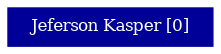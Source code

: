 strict graph grafo2 {
	graph [bb="0,0,98,18", id=grafo2, overlap=False];
	node [label="\N", fontsize=8, shape=rectangle, style=filled];
	0 [label="Jeferson Kasper [0]", URL="http://lattes.cnpq.br/8444590180210291", color="#000099", fontcolor="#FFFFFF", height="0.25", pos="49,9", width="1.3611"];
}
